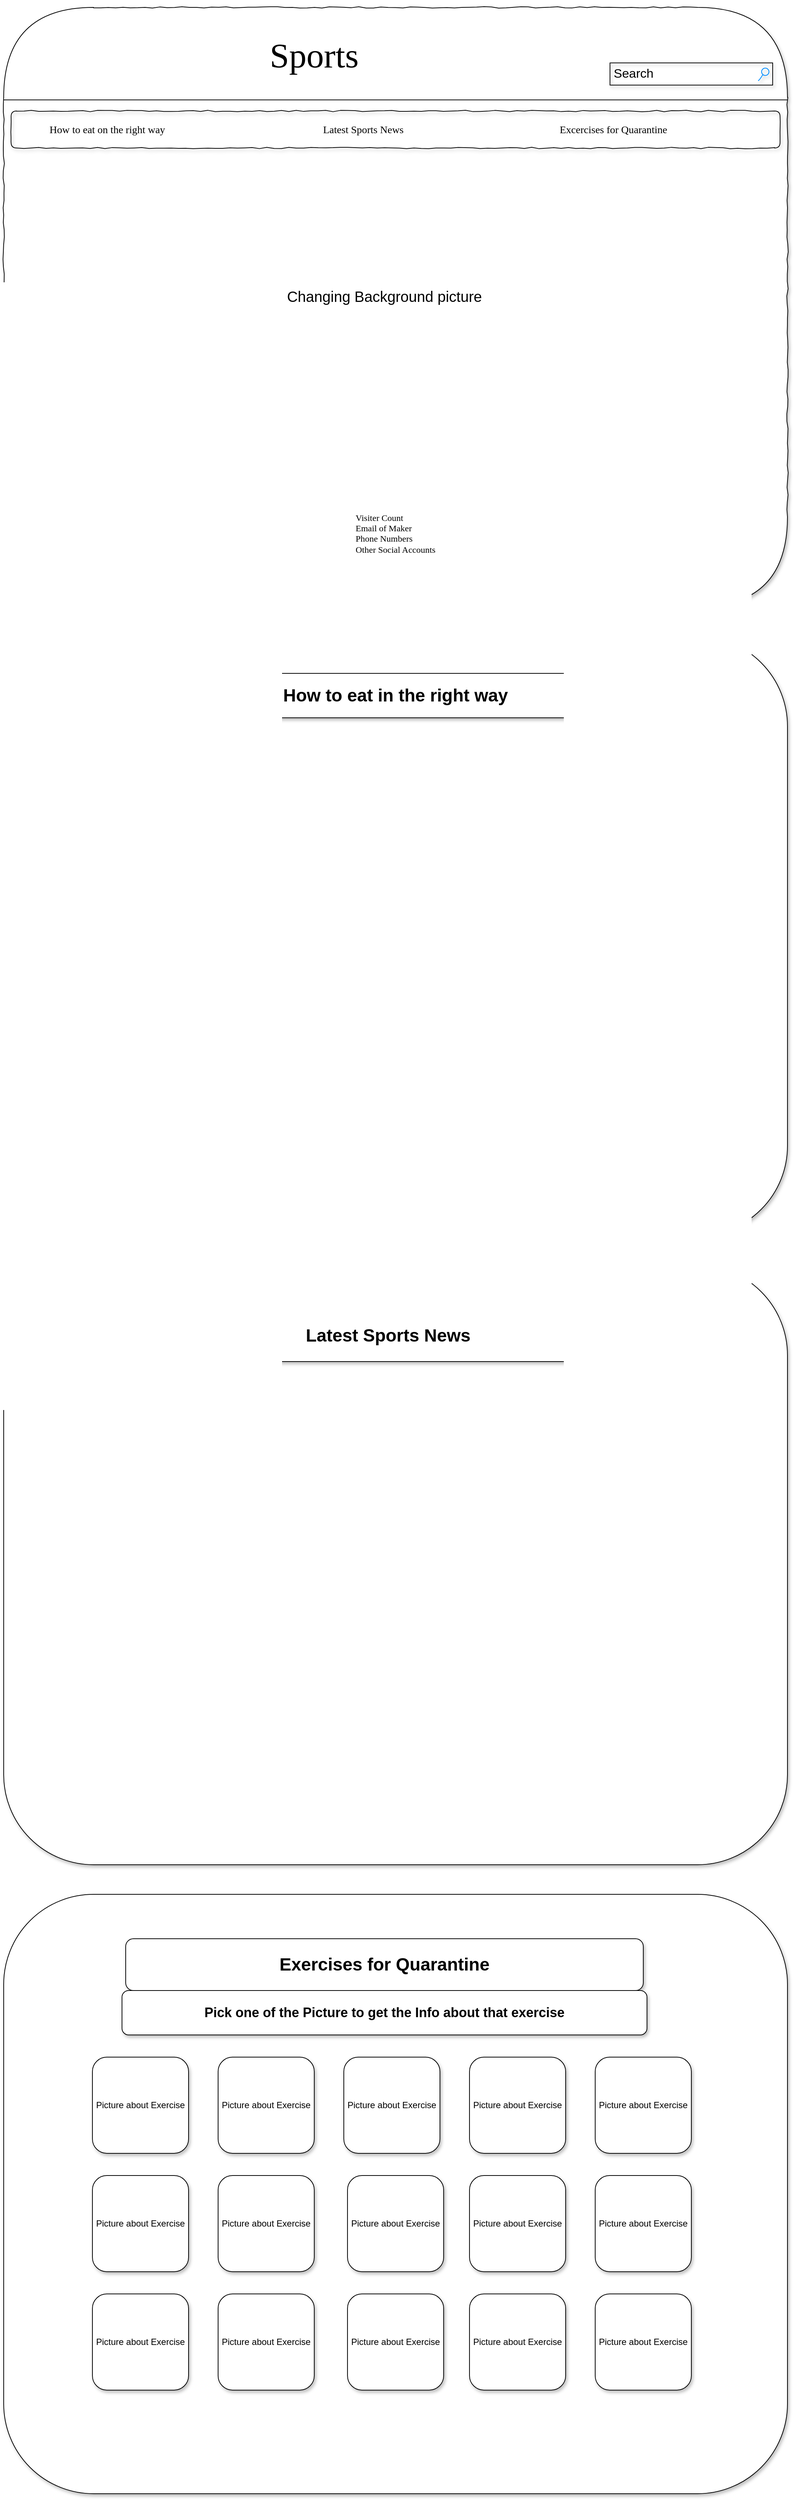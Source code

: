 <mxfile version="14.1.9" type="github">
  <diagram name="Page-1" id="03018318-947c-dd8e-b7a3-06fadd420f32">
    <mxGraphModel dx="1173" dy="729" grid="1" gridSize="10" guides="1" tooltips="1" connect="1" arrows="1" fold="1" page="1" pageScale="1" pageWidth="1100" pageHeight="850" math="0" shadow="0">
      <root>
        <mxCell id="0" />
        <mxCell id="1" parent="0" />
        <mxCell id="677b7b8949515195-1" value="" style="whiteSpace=wrap;html=1;shadow=1;labelBackgroundColor=none;strokeWidth=1;fontFamily=Comic Sans MS;fontSize=12;align=center;comic=1;gradientDirection=north;sketch=0;rounded=1;" parent="1" vertex="1">
          <mxGeometry x="20" y="20" width="1060" height="810" as="geometry" />
        </mxCell>
        <mxCell id="677b7b8949515195-2" value="&lt;p style=&quot;font-size: 47px;&quot;&gt;&lt;font face=&quot;Comic Sans MS&quot; style=&quot;font-size: 47px;&quot;&gt;Sports&lt;/font&gt;&lt;/p&gt;" style="whiteSpace=wrap;html=1;shadow=0;labelBackgroundColor=none;strokeWidth=1;fontFamily=Verdana;fontSize=47;align=center;comic=1;fillColor=none;rounded=1;strokeColor=none;verticalAlign=middle;" parent="1" vertex="1">
          <mxGeometry x="60" y="40" width="760" height="90" as="geometry" />
        </mxCell>
        <mxCell id="677b7b8949515195-3" value="Search" style="strokeWidth=1;shadow=1;dashed=0;align=center;html=1;shape=mxgraph.mockup.forms.searchBox;mainText=;strokeColor2=#008cff;fontSize=17;align=left;spacingLeft=3;labelBackgroundColor=none;comic=1;fillColor=none;labelBorderColor=none;sketch=0;" parent="1" vertex="1">
          <mxGeometry x="840" y="95" width="220" height="30" as="geometry" />
        </mxCell>
        <mxCell id="677b7b8949515195-9" value="" style="line;strokeWidth=1;html=1;shadow=0;labelBackgroundColor=none;fillColor=none;fontFamily=Verdana;fontSize=14;align=center;comic=1;sketch=1;" parent="1" vertex="1">
          <mxGeometry x="20" y="140" width="1060" height="10" as="geometry" />
        </mxCell>
        <mxCell id="677b7b8949515195-10" value="" style="whiteSpace=wrap;html=1;shadow=1;labelBackgroundColor=none;strokeWidth=1;fillColor=none;fontFamily=Verdana;fontSize=12;align=center;comic=1;sketch=0;rounded=1;" parent="1" vertex="1">
          <mxGeometry x="30" y="160" width="1040" height="50" as="geometry" />
        </mxCell>
        <mxCell id="677b7b8949515195-11" value="How to eat on the right way" style="text;html=1;points=[];align=left;verticalAlign=top;spacingTop=-4;fontSize=14;fontFamily=Verdana;" parent="1" vertex="1">
          <mxGeometry x="80" y="175" width="200" height="20" as="geometry" />
        </mxCell>
        <mxCell id="677b7b8949515195-12" value="Latest Sports News" style="text;html=1;points=[];align=left;verticalAlign=top;spacingTop=-4;fontSize=14;fontFamily=Verdana;" parent="1" vertex="1">
          <mxGeometry x="450" y="175" width="150" height="20" as="geometry" />
        </mxCell>
        <mxCell id="677b7b8949515195-13" value="Excercises for Quarantine" style="text;html=1;points=[];align=left;verticalAlign=top;spacingTop=-4;fontSize=14;fontFamily=Verdana;" parent="1" vertex="1">
          <mxGeometry x="770" y="175" width="190" height="20" as="geometry" />
        </mxCell>
        <mxCell id="677b7b8949515195-15" value="&lt;div style=&quot;text-align: justify&quot;&gt;&lt;br&gt;&lt;/div&gt;&lt;div style=&quot;text-align: justify&quot;&gt;&lt;br&gt;&lt;/div&gt;&lt;div style=&quot;text-align: justify&quot;&gt;&lt;br&gt;&lt;/div&gt;&lt;div style=&quot;text-align: justify&quot;&gt;&lt;br&gt;&lt;/div&gt;&lt;div style=&quot;text-align: justify&quot;&gt;Visiter Count&lt;/div&gt;&lt;div style=&quot;text-align: justify&quot;&gt;Email of Maker&lt;/div&gt;&lt;div style=&quot;text-align: justify&quot;&gt;Phone Numbers&lt;/div&gt;&lt;div style=&quot;text-align: justify&quot;&gt;Other Social Accounts&lt;/div&gt;" style="whiteSpace=wrap;html=1;shadow=1;labelBackgroundColor=none;strokeWidth=1;fontFamily=Verdana;fontSize=12;align=center;verticalAlign=top;spacing=10;comic=1;sketch=0;rounded=1;" parent="1" vertex="1">
          <mxGeometry x="80" y="630" width="940" height="160" as="geometry" />
        </mxCell>
        <mxCell id="FqH0IEODXZGcoSVXCvni-1" value="&lt;span style=&quot;font-size: 20px&quot;&gt;Changing Background picture&lt;br&gt;&lt;/span&gt;" style="text;html=1;strokeColor=none;fillColor=none;align=center;verticalAlign=middle;whiteSpace=wrap;rounded=0;" parent="1" vertex="1">
          <mxGeometry x="390" y="340" width="290" height="140" as="geometry" />
        </mxCell>
        <mxCell id="nDGetDEKoiDjGCJt77-l-8" value="" style="rounded=1;whiteSpace=wrap;html=1;shadow=1;" vertex="1" parent="1">
          <mxGeometry x="20" y="870" width="1060" height="810" as="geometry" />
        </mxCell>
        <mxCell id="nDGetDEKoiDjGCJt77-l-10" value="&lt;h1&gt;How to eat in the right way&lt;/h1&gt;" style="rounded=1;whiteSpace=wrap;html=1;shadow=1;" vertex="1" parent="1">
          <mxGeometry x="230" y="920" width="640" height="60" as="geometry" />
        </mxCell>
        <mxCell id="nDGetDEKoiDjGCJt77-l-11" value="" style="rounded=1;whiteSpace=wrap;html=1;sketch=0;strokeColor=#000000;fillColor=#ffffff;gradientColor=none;shadow=1;" vertex="1" parent="1">
          <mxGeometry x="20" y="1720" width="1060" height="810" as="geometry" />
        </mxCell>
        <mxCell id="nDGetDEKoiDjGCJt77-l-13" value="&lt;h1&gt;Latest Sports News&lt;/h1&gt;" style="rounded=1;whiteSpace=wrap;html=1;sketch=0;strokeColor=#000000;fillColor=#ffffff;gradientColor=none;shadow=1;" vertex="1" parent="1">
          <mxGeometry x="190" y="1780" width="700" height="70" as="geometry" />
        </mxCell>
        <mxCell id="nDGetDEKoiDjGCJt77-l-14" value="" style="rounded=1;whiteSpace=wrap;html=1;sketch=0;strokeColor=#000000;fillColor=#ffffff;gradientColor=none;shadow=1;" vertex="1" parent="1">
          <mxGeometry x="20" y="2570" width="1060" height="810" as="geometry" />
        </mxCell>
        <mxCell id="nDGetDEKoiDjGCJt77-l-15" value="&lt;h1&gt;Exercises for Quarantine&lt;/h1&gt;" style="rounded=1;whiteSpace=wrap;html=1;sketch=0;strokeColor=#000000;fillColor=#ffffff;gradientColor=none;shadow=1;" vertex="1" parent="1">
          <mxGeometry x="185" y="2630" width="700" height="70" as="geometry" />
        </mxCell>
        <mxCell id="nDGetDEKoiDjGCJt77-l-16" value="Picture about Exercise" style="whiteSpace=wrap;html=1;aspect=fixed;sketch=0;strokeColor=#000000;fillColor=#ffffff;gradientColor=none;shadow=1;rounded=1;" vertex="1" parent="1">
          <mxGeometry x="140" y="2790" width="130" height="130" as="geometry" />
        </mxCell>
        <mxCell id="nDGetDEKoiDjGCJt77-l-18" value="Picture about Exercise" style="whiteSpace=wrap;html=1;aspect=fixed;sketch=0;strokeColor=#000000;fillColor=#ffffff;gradientColor=none;shadow=1;rounded=1;" vertex="1" parent="1">
          <mxGeometry x="310" y="2790" width="130" height="130" as="geometry" />
        </mxCell>
        <mxCell id="nDGetDEKoiDjGCJt77-l-19" value="Picture about Exercise" style="whiteSpace=wrap;html=1;aspect=fixed;sketch=0;strokeColor=#000000;fillColor=#ffffff;gradientColor=none;shadow=1;rounded=1;" vertex="1" parent="1">
          <mxGeometry x="480" y="2790" width="130" height="130" as="geometry" />
        </mxCell>
        <mxCell id="nDGetDEKoiDjGCJt77-l-20" value="Picture about Exercise" style="whiteSpace=wrap;html=1;aspect=fixed;sketch=0;strokeColor=#000000;fillColor=#ffffff;gradientColor=none;shadow=1;rounded=1;" vertex="1" parent="1">
          <mxGeometry x="310" y="2950" width="130" height="130" as="geometry" />
        </mxCell>
        <mxCell id="nDGetDEKoiDjGCJt77-l-21" value="Picture about Exercise" style="whiteSpace=wrap;html=1;aspect=fixed;sketch=0;strokeColor=#000000;fillColor=#ffffff;gradientColor=none;shadow=1;rounded=1;" vertex="1" parent="1">
          <mxGeometry x="140" y="2950" width="130" height="130" as="geometry" />
        </mxCell>
        <mxCell id="nDGetDEKoiDjGCJt77-l-22" value="Picture about Exercise" style="whiteSpace=wrap;html=1;aspect=fixed;sketch=0;strokeColor=#000000;fillColor=#ffffff;gradientColor=none;shadow=1;rounded=1;" vertex="1" parent="1">
          <mxGeometry x="485" y="2950" width="130" height="130" as="geometry" />
        </mxCell>
        <mxCell id="nDGetDEKoiDjGCJt77-l-23" value="Picture about Exercise" style="whiteSpace=wrap;html=1;aspect=fixed;sketch=0;strokeColor=#000000;fillColor=#ffffff;gradientColor=none;shadow=1;rounded=1;" vertex="1" parent="1">
          <mxGeometry x="650" y="2790" width="130" height="130" as="geometry" />
        </mxCell>
        <mxCell id="nDGetDEKoiDjGCJt77-l-24" value="Picture about Exercise" style="whiteSpace=wrap;html=1;aspect=fixed;sketch=0;strokeColor=#000000;fillColor=#ffffff;gradientColor=none;shadow=1;rounded=1;" vertex="1" parent="1">
          <mxGeometry x="650" y="2950" width="130" height="130" as="geometry" />
        </mxCell>
        <mxCell id="nDGetDEKoiDjGCJt77-l-25" value="Picture about Exercise" style="whiteSpace=wrap;html=1;aspect=fixed;sketch=0;strokeColor=#000000;fillColor=#ffffff;gradientColor=none;shadow=1;rounded=1;" vertex="1" parent="1">
          <mxGeometry x="820" y="2790" width="130" height="130" as="geometry" />
        </mxCell>
        <mxCell id="nDGetDEKoiDjGCJt77-l-26" value="Picture about Exercise" style="whiteSpace=wrap;html=1;aspect=fixed;sketch=0;strokeColor=#000000;fillColor=#ffffff;gradientColor=none;shadow=1;rounded=1;" vertex="1" parent="1">
          <mxGeometry x="820" y="2950" width="130" height="130" as="geometry" />
        </mxCell>
        <mxCell id="nDGetDEKoiDjGCJt77-l-27" value="Picture about Exercise" style="whiteSpace=wrap;html=1;aspect=fixed;sketch=0;strokeColor=#000000;fillColor=#ffffff;gradientColor=none;rounded=1;shadow=1;" vertex="1" parent="1">
          <mxGeometry x="820" y="3110" width="130" height="130" as="geometry" />
        </mxCell>
        <mxCell id="nDGetDEKoiDjGCJt77-l-28" value="Picture about Exercise" style="whiteSpace=wrap;html=1;aspect=fixed;sketch=0;strokeColor=#000000;fillColor=#ffffff;gradientColor=none;rounded=1;shadow=1;" vertex="1" parent="1">
          <mxGeometry x="650" y="3110" width="130" height="130" as="geometry" />
        </mxCell>
        <mxCell id="nDGetDEKoiDjGCJt77-l-29" value="Picture about Exercise" style="whiteSpace=wrap;html=1;aspect=fixed;sketch=0;strokeColor=#000000;fillColor=#ffffff;gradientColor=none;shadow=1;rounded=1;" vertex="1" parent="1">
          <mxGeometry x="485" y="3110" width="130" height="130" as="geometry" />
        </mxCell>
        <mxCell id="nDGetDEKoiDjGCJt77-l-30" value="Picture about Exercise" style="whiteSpace=wrap;html=1;aspect=fixed;sketch=0;strokeColor=#000000;fillColor=#ffffff;gradientColor=none;shadow=1;rounded=1;" vertex="1" parent="1">
          <mxGeometry x="310" y="3110" width="130" height="130" as="geometry" />
        </mxCell>
        <mxCell id="nDGetDEKoiDjGCJt77-l-31" value="Picture about Exercise" style="whiteSpace=wrap;html=1;aspect=fixed;sketch=0;strokeColor=#000000;fillColor=#ffffff;gradientColor=none;shadow=1;rounded=1;" vertex="1" parent="1">
          <mxGeometry x="140" y="3110" width="130" height="130" as="geometry" />
        </mxCell>
        <mxCell id="nDGetDEKoiDjGCJt77-l-32" value="&lt;h2&gt;Pick one of the Picture to get the Info about that exercise&lt;/h2&gt;" style="rounded=1;whiteSpace=wrap;html=1;sketch=0;strokeColor=#000000;fillColor=#ffffff;gradientColor=none;glass=0;shadow=1;" vertex="1" parent="1">
          <mxGeometry x="180" y="2700" width="710" height="60" as="geometry" />
        </mxCell>
      </root>
    </mxGraphModel>
  </diagram>
</mxfile>
